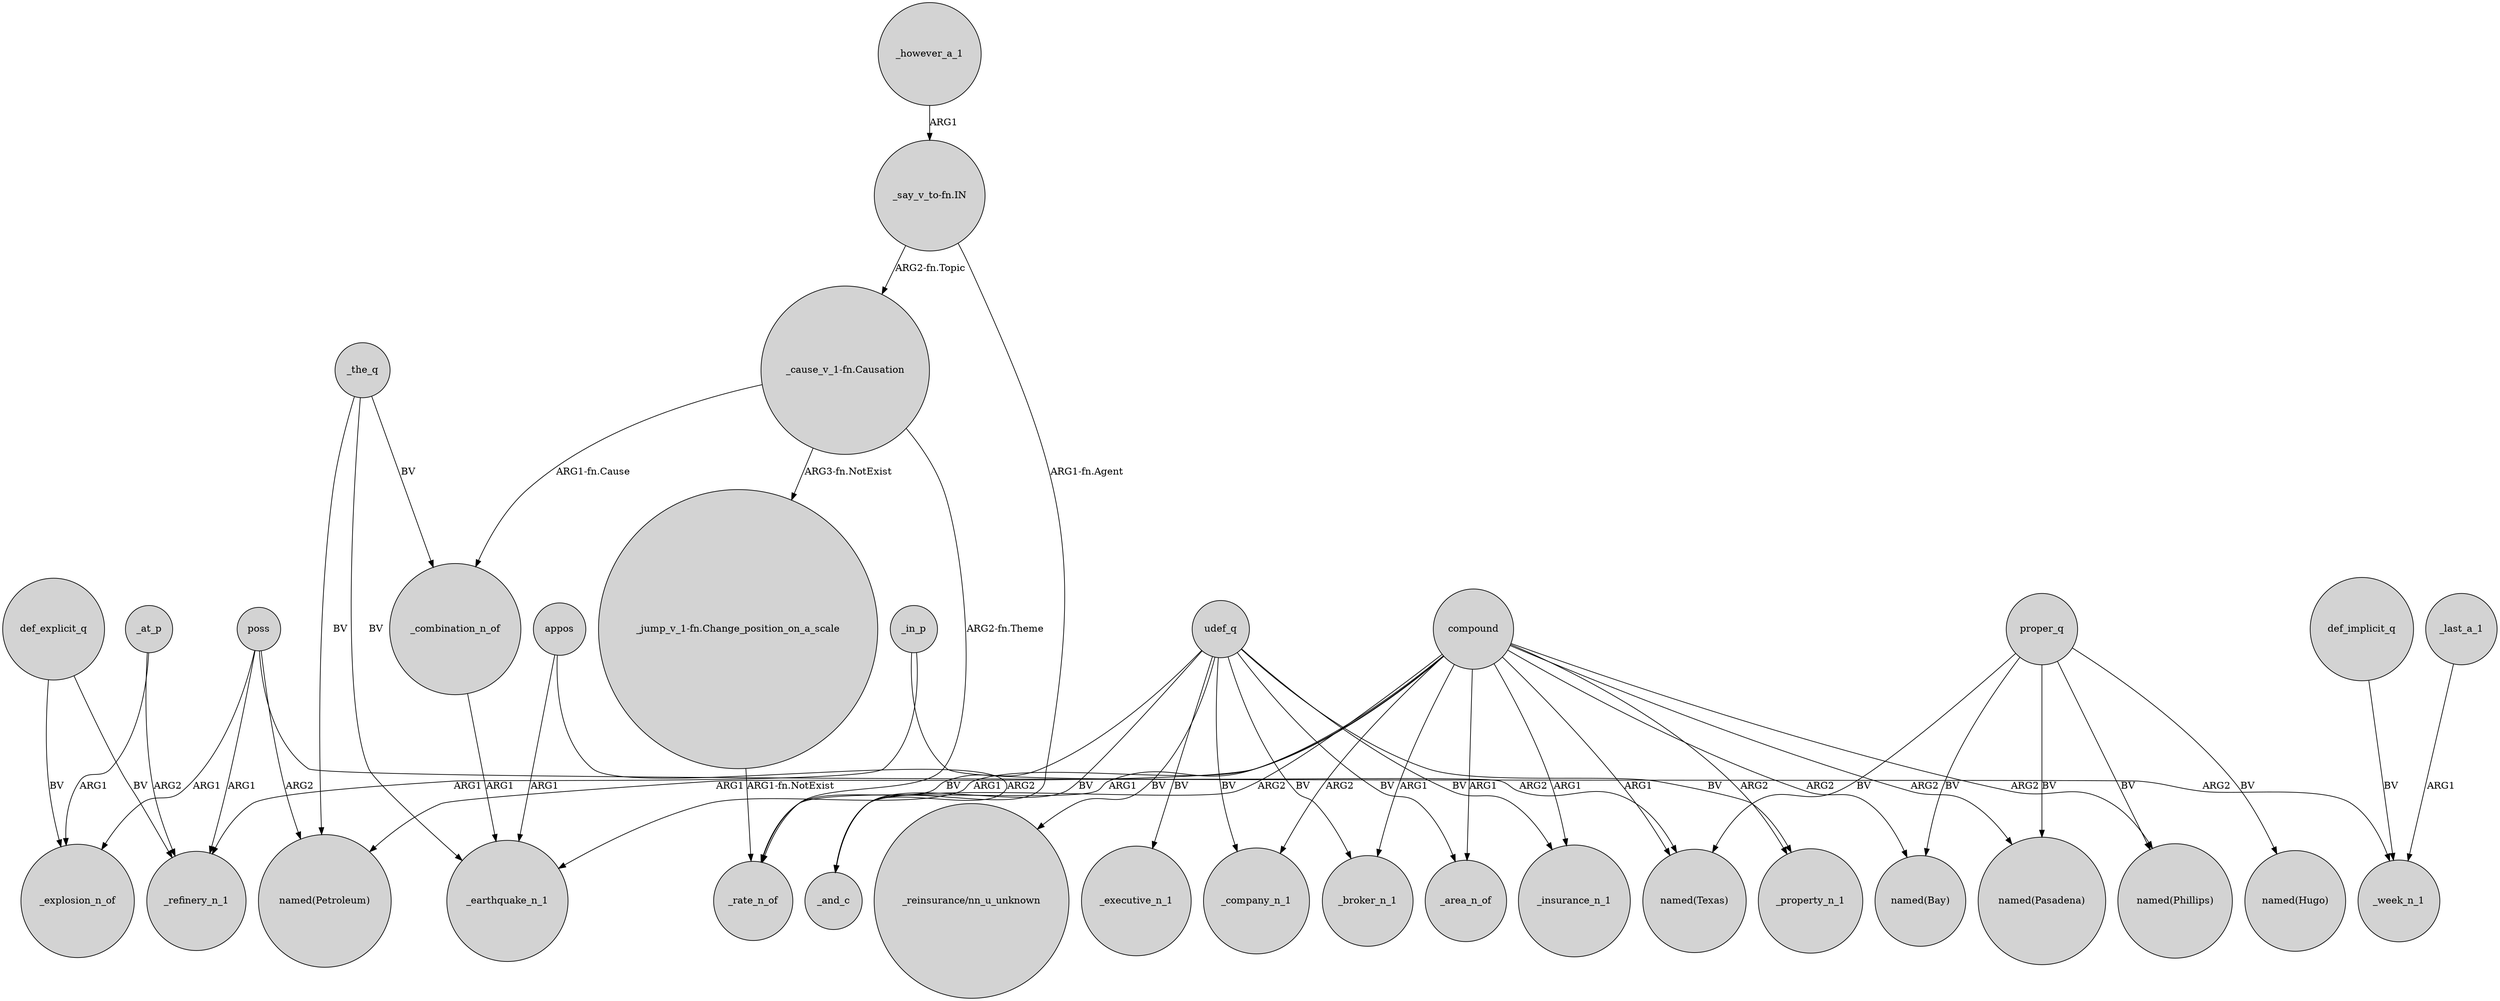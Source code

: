 digraph {
	node [shape=circle style=filled]
	poss -> _explosion_n_of [label=ARG1]
	_the_q -> _earthquake_n_1 [label=BV]
	compound -> _insurance_n_1 [label=ARG1]
	compound -> "named(Texas)" [label=ARG1]
	def_implicit_q -> _week_n_1 [label=BV]
	_at_p -> _explosion_n_of [label=ARG1]
	"_say_v_to-fn.IN" -> _and_c [label="ARG1-fn.Agent"]
	proper_q -> "named(Bay)" [label=BV]
	udef_q -> _executive_n_1 [label=BV]
	appos -> _earthquake_n_1 [label=ARG1]
	compound -> "named(Pasadena)" [label=ARG2]
	udef_q -> _insurance_n_1 [label=BV]
	compound -> _company_n_1 [label=ARG2]
	"_cause_v_1-fn.Causation" -> _combination_n_of [label="ARG1-fn.Cause"]
	_combination_n_of -> _earthquake_n_1 [label=ARG1]
	compound -> _rate_n_of [label=ARG1]
	compound -> _property_n_1 [label=ARG2]
	udef_q -> _rate_n_of [label=BV]
	_in_p -> _refinery_n_1 [label=ARG1]
	poss -> "named(Petroleum)" [label=ARG2]
	_however_a_1 -> "_say_v_to-fn.IN" [label=ARG1]
	poss -> _week_n_1 [label=ARG2]
	proper_q -> "named(Pasadena)" [label=BV]
	"_cause_v_1-fn.Causation" -> _rate_n_of [label="ARG2-fn.Theme"]
	poss -> _refinery_n_1 [label=ARG1]
	proper_q -> "named(Texas)" [label=BV]
	compound -> _and_c [label=ARG2]
	"_jump_v_1-fn.Change_position_on_a_scale" -> _rate_n_of [label="ARG1-fn.NotExist"]
	compound -> _broker_n_1 [label=ARG1]
	appos -> _and_c [label=ARG2]
	_the_q -> _combination_n_of [label=BV]
	_the_q -> "named(Petroleum)" [label=BV]
	_last_a_1 -> _week_n_1 [label=ARG1]
	udef_q -> _property_n_1 [label=BV]
	compound -> "named(Petroleum)" [label=ARG1]
	_at_p -> _refinery_n_1 [label=ARG2]
	_in_p -> "named(Texas)" [label=ARG2]
	"_say_v_to-fn.IN" -> "_cause_v_1-fn.Causation" [label="ARG2-fn.Topic"]
	compound -> "named(Bay)" [label=ARG2]
	proper_q -> "named(Hugo)" [label=BV]
	def_explicit_q -> _refinery_n_1 [label=BV]
	compound -> "named(Phillips)" [label=ARG2]
	"_cause_v_1-fn.Causation" -> "_jump_v_1-fn.Change_position_on_a_scale" [label="ARG3-fn.NotExist"]
	compound -> _earthquake_n_1 [label=ARG1]
	udef_q -> _and_c [label=BV]
	udef_q -> _broker_n_1 [label=BV]
	compound -> _area_n_of [label=ARG1]
	udef_q -> _area_n_of [label=BV]
	def_explicit_q -> _explosion_n_of [label=BV]
	proper_q -> "named(Phillips)" [label=BV]
	udef_q -> _company_n_1 [label=BV]
	udef_q -> "_reinsurance/nn_u_unknown" [label=BV]
}
